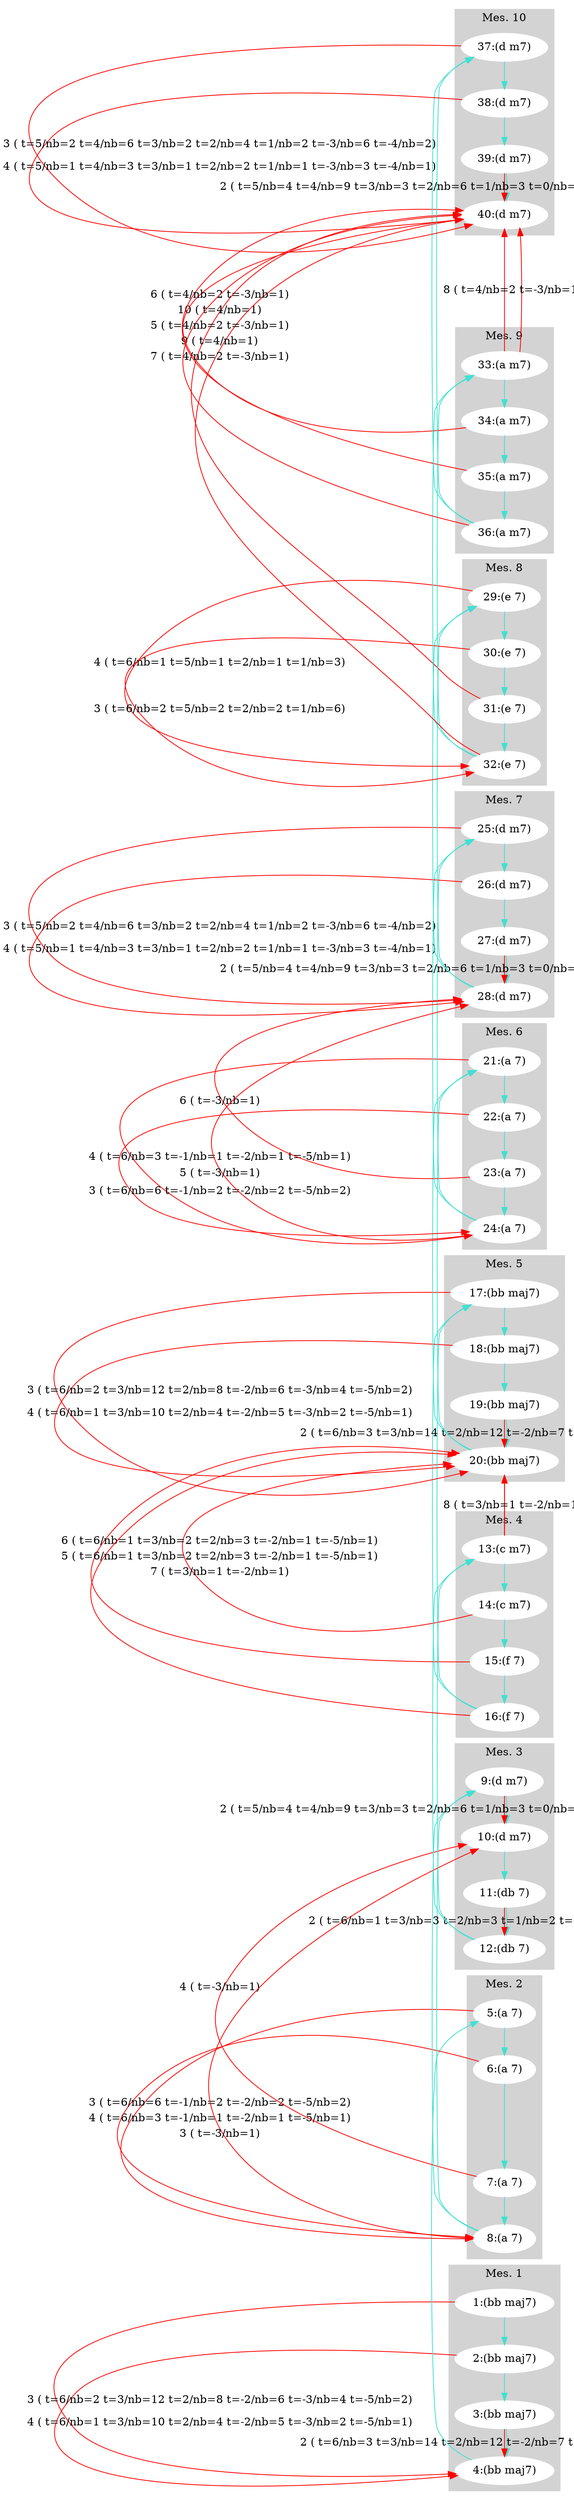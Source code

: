 digraph G { 
rankdir=LR 
subgraph cluster0 {
node [style=filled,color=white];
style=filled;
color=lightgrey;
"1:(bb maj7)"; 
"2:(bb maj7)"; 
"3:(bb maj7)"; 
"4:(bb maj7)"; 
label = "Mes. 1"
}
subgraph cluster4 {
node [style=filled,color=white];
style=filled;
color=lightgrey;
"5:(a 7)"; 
"6:(a 7)"; 
"7:(a 7)"; 
"8:(a 7)"; 
label = "Mes. 2"
}
subgraph cluster8 {
node [style=filled,color=white];
style=filled;
color=lightgrey;
"9:(d m7)"; 
"10:(d m7)"; 
"11:(db 7)"; 
"12:(db 7)"; 
label = "Mes. 3"
}
subgraph cluster12 {
node [style=filled,color=white];
style=filled;
color=lightgrey;
"13:(c m7)"; 
"14:(c m7)"; 
"15:(f 7)"; 
"16:(f 7)"; 
label = "Mes. 4"
}
subgraph cluster16 {
node [style=filled,color=white];
style=filled;
color=lightgrey;
"17:(bb maj7)"; 
"18:(bb maj7)"; 
"19:(bb maj7)"; 
"20:(bb maj7)"; 
label = "Mes. 5"
}
subgraph cluster20 {
node [style=filled,color=white];
style=filled;
color=lightgrey;
"21:(a 7)"; 
"22:(a 7)"; 
"23:(a 7)"; 
"24:(a 7)"; 
label = "Mes. 6"
}
subgraph cluster24 {
node [style=filled,color=white];
style=filled;
color=lightgrey;
"25:(d m7)"; 
"26:(d m7)"; 
"27:(d m7)"; 
"28:(d m7)"; 
label = "Mes. 7"
}
subgraph cluster28 {
node [style=filled,color=white];
style=filled;
color=lightgrey;
"29:(e 7)"; 
"30:(e 7)"; 
"31:(e 7)"; 
"32:(e 7)"; 
label = "Mes. 8"
}
subgraph cluster32 {
node [style=filled,color=white];
style=filled;
color=lightgrey;
"33:(a m7)"; 
"34:(a m7)"; 
"35:(a m7)"; 
"36:(a m7)"; 
label = "Mes. 9"
}
subgraph cluster36 {
node [style=filled,color=white];
style=filled;
color=lightgrey;
"37:(d m7)"; 
"38:(d m7)"; 
"39:(d m7)"; 
"40:(d m7)"; 
label = "Mes. 10"
}
"1:(bb maj7)" -> "2:(bb maj7)" [color="turquoise", constraint=false];
"2:(bb maj7)" -> "3:(bb maj7)" [color="turquoise", constraint=false];
"3:(bb maj7)" -> "4:(bb maj7)" [color="turquoise", constraint=false];
"4:(bb maj7)" -> "5:(a 7)" [color="turquoise", constraint=false];
"5:(a 7)" -> "6:(a 7)" [color="turquoise", constraint=false];
"6:(a 7)" -> "7:(a 7)" [color="turquoise", constraint=false];
"7:(a 7)" -> "8:(a 7)" [color="turquoise", constraint=false];
"8:(a 7)" -> "9:(d m7)" [color="turquoise", constraint=false];
"9:(d m7)" -> "10:(d m7)" [color="turquoise", constraint=false];
"10:(d m7)" -> "11:(db 7)" [color="turquoise", constraint=false];
"11:(db 7)" -> "12:(db 7)" [color="turquoise", constraint=false];
"12:(db 7)" -> "13:(c m7)" [color="turquoise", constraint=false];
"13:(c m7)" -> "14:(c m7)" [color="turquoise", constraint=false];
"14:(c m7)" -> "15:(f 7)" [color="turquoise", constraint=false];
"15:(f 7)" -> "16:(f 7)" [color="turquoise", constraint=false];
"16:(f 7)" -> "17:(bb maj7)" [color="turquoise", constraint=false];
"17:(bb maj7)" -> "18:(bb maj7)" [color="turquoise", constraint=false];
"18:(bb maj7)" -> "19:(bb maj7)" [color="turquoise", constraint=false];
"19:(bb maj7)" -> "20:(bb maj7)" [color="turquoise", constraint=false];
"20:(bb maj7)" -> "21:(a 7)" [color="turquoise", constraint=false];
"21:(a 7)" -> "22:(a 7)" [color="turquoise", constraint=false];
"22:(a 7)" -> "23:(a 7)" [color="turquoise", constraint=false];
"23:(a 7)" -> "24:(a 7)" [color="turquoise", constraint=false];
"24:(a 7)" -> "25:(d m7)" [color="turquoise", constraint=false];
"25:(d m7)" -> "26:(d m7)" [color="turquoise", constraint=false];
"26:(d m7)" -> "27:(d m7)" [color="turquoise", constraint=false];
"27:(d m7)" -> "28:(d m7)" [color="turquoise", constraint=false];
"28:(d m7)" -> "29:(e 7)" [color="turquoise", constraint=false];
"29:(e 7)" -> "30:(e 7)" [color="turquoise", constraint=false];
"30:(e 7)" -> "31:(e 7)" [color="turquoise", constraint=false];
"31:(e 7)" -> "32:(e 7)" [color="turquoise", constraint=false];
"32:(e 7)" -> "33:(a m7)" [color="turquoise", constraint=false];
"33:(a m7)" -> "34:(a m7)" [color="turquoise", constraint=false];
"34:(a m7)" -> "35:(a m7)" [color="turquoise", constraint=false];
"35:(a m7)" -> "36:(a m7)" [color="turquoise", constraint=false];
"36:(a m7)" -> "37:(d m7)" [color="turquoise", constraint=false];
"37:(d m7)" -> "38:(d m7)" [color="turquoise", constraint=false];
"38:(d m7)" -> "39:(d m7)" [color="turquoise", constraint=false];
"39:(d m7)" -> "40:(d m7)" [color="turquoise", constraint=false];
"1:(bb maj7)" -> "4:(bb maj7)" [label="4 ( t=6/nb=1 t=3/nb=10 t=2/nb=4 t=-2/nb=5 t=-3/nb=2 t=-5/nb=1)" , color="red", constraint=false, width=11.5];
"2:(bb maj7)" -> "4:(bb maj7)" [label="3 ( t=6/nb=2 t=3/nb=12 t=2/nb=8 t=-2/nb=6 t=-3/nb=4 t=-5/nb=2)" , color="red", constraint=false, width=17.0];
"3:(bb maj7)" -> "4:(bb maj7)" [label="2 ( t=6/nb=3 t=3/nb=14 t=2/nb=12 t=-2/nb=7 t=-3/nb=6 t=-5/nb=3)" , color="red", constraint=false, width=22.5];
"5:(a 7)" -> "8:(a 7)" [label="4 ( t=6/nb=3 t=-1/nb=1 t=-2/nb=1 t=-5/nb=1)" , color="red", constraint=false, width=3.0];
"6:(a 7)" -> "8:(a 7)" [label="3 ( t=6/nb=6 t=-1/nb=2 t=-2/nb=2 t=-5/nb=2)" , color="red", constraint=false, width=6.0];
"7:(a 7)" -> "10:(d m7)" [label="4 ( t=-3/nb=1)" , color="red", constraint=false, width=0.5];
"8:(a 7)" -> "10:(d m7)" [label="3 ( t=-3/nb=1)" , color="red", constraint=false, width=0.5];
"9:(d m7)" -> "10:(d m7)" [label="2 ( t=5/nb=4 t=4/nb=9 t=3/nb=3 t=2/nb=6 t=1/nb=3 t=0/nb=1 t=-3/nb=9 t=-4/nb=3 t=-5/nb=2)" , color="red", constraint=false, width=20.0];
"11:(db 7)" -> "12:(db 7)" [label="2 ( t=6/nb=1 t=3/nb=3 t=2/nb=3 t=1/nb=2 t=-1/nb=4 t=-2/nb=9)" , color="red", constraint=false, width=11.0];
"13:(c m7)" -> "20:(bb maj7)" [label="8 ( t=3/nb=1 t=-2/nb=1)" , color="red", constraint=false, width=1.0];
"14:(c m7)" -> "20:(bb maj7)" [label="7 ( t=3/nb=1 t=-2/nb=1)" , color="red", constraint=false, width=1.0];
"15:(f 7)" -> "20:(bb maj7)" [label="6 ( t=6/nb=1 t=3/nb=2 t=2/nb=3 t=-2/nb=1 t=-5/nb=1)" , color="red", constraint=false, width=4.0];
"16:(f 7)" -> "20:(bb maj7)" [label="5 ( t=6/nb=1 t=3/nb=2 t=2/nb=3 t=-2/nb=1 t=-5/nb=1)" , color="red", constraint=false, width=4.0];
"17:(bb maj7)" -> "20:(bb maj7)" [label="4 ( t=6/nb=1 t=3/nb=10 t=2/nb=4 t=-2/nb=5 t=-3/nb=2 t=-5/nb=1)" , color="red", constraint=false, width=11.5];
"18:(bb maj7)" -> "20:(bb maj7)" [label="3 ( t=6/nb=2 t=3/nb=12 t=2/nb=8 t=-2/nb=6 t=-3/nb=4 t=-5/nb=2)" , color="red", constraint=false, width=17.0];
"19:(bb maj7)" -> "20:(bb maj7)" [label="2 ( t=6/nb=3 t=3/nb=14 t=2/nb=12 t=-2/nb=7 t=-3/nb=6 t=-5/nb=3)" , color="red", constraint=false, width=22.5];
"21:(a 7)" -> "24:(a 7)" [label="4 ( t=6/nb=3 t=-1/nb=1 t=-2/nb=1 t=-5/nb=1)" , color="red", constraint=false, width=3.0];
"22:(a 7)" -> "24:(a 7)" [label="3 ( t=6/nb=6 t=-1/nb=2 t=-2/nb=2 t=-5/nb=2)" , color="red", constraint=false, width=6.0];
"23:(a 7)" -> "28:(d m7)" [label="6 ( t=-3/nb=1)" , color="red", constraint=false, width=0.5];
"24:(a 7)" -> "28:(d m7)" [label="5 ( t=-3/nb=1)" , color="red", constraint=false, width=0.5];
"25:(d m7)" -> "28:(d m7)" [label="4 ( t=5/nb=1 t=4/nb=3 t=3/nb=1 t=2/nb=2 t=1/nb=1 t=-3/nb=3 t=-4/nb=1)" , color="red", constraint=false, width=6.0];
"26:(d m7)" -> "28:(d m7)" [label="3 ( t=5/nb=2 t=4/nb=6 t=3/nb=2 t=2/nb=4 t=1/nb=2 t=-3/nb=6 t=-4/nb=2)" , color="red", constraint=false, width=12.0];
"27:(d m7)" -> "28:(d m7)" [label="2 ( t=5/nb=4 t=4/nb=9 t=3/nb=3 t=2/nb=6 t=1/nb=3 t=0/nb=1 t=-3/nb=9 t=-4/nb=3 t=-5/nb=2)" , color="red", constraint=false, width=20.0];
"29:(e 7)" -> "32:(e 7)" [label="4 ( t=6/nb=1 t=5/nb=1 t=2/nb=1 t=1/nb=3)" , color="red", constraint=false, width=3.0];
"30:(e 7)" -> "32:(e 7)" [label="3 ( t=6/nb=2 t=5/nb=2 t=2/nb=2 t=1/nb=6)" , color="red", constraint=false, width=6.0];
"31:(e 7)" -> "40:(d m7)" [label="10 ( t=4/nb=1)" , color="red", constraint=false, width=0.5];
"32:(e 7)" -> "40:(d m7)" [label="9 ( t=4/nb=1)" , color="red", constraint=false, width=0.5];
"33:(a m7)" -> "40:(d m7)" [label="8 ( t=4/nb=2 t=-3/nb=1)" , color="red", constraint=false, width=1.5];
"34:(a m7)" -> "40:(d m7)" [label="7 ( t=4/nb=2 t=-3/nb=1)" , color="red", constraint=false, width=1.5];
"35:(a m7)" -> "40:(d m7)" [label="6 ( t=4/nb=2 t=-3/nb=1)" , color="red", constraint=false, width=1.5];
"36:(a m7)" -> "40:(d m7)" [label="5 ( t=4/nb=2 t=-3/nb=1)" , color="red", constraint=false, width=1.5];
"37:(d m7)" -> "40:(d m7)" [label="4 ( t=5/nb=1 t=4/nb=3 t=3/nb=1 t=2/nb=2 t=1/nb=1 t=-3/nb=3 t=-4/nb=1)" , color="red", constraint=false, width=6.0];
"38:(d m7)" -> "40:(d m7)" [label="3 ( t=5/nb=2 t=4/nb=6 t=3/nb=2 t=2/nb=4 t=1/nb=2 t=-3/nb=6 t=-4/nb=2)" , color="red", constraint=false, width=12.0];
"39:(d m7)" -> "40:(d m7)" [label="2 ( t=5/nb=4 t=4/nb=9 t=3/nb=3 t=2/nb=6 t=1/nb=3 t=0/nb=1 t=-3/nb=9 t=-4/nb=3 t=-5/nb=2)" , color="red", constraint=false, width=20.0];
}